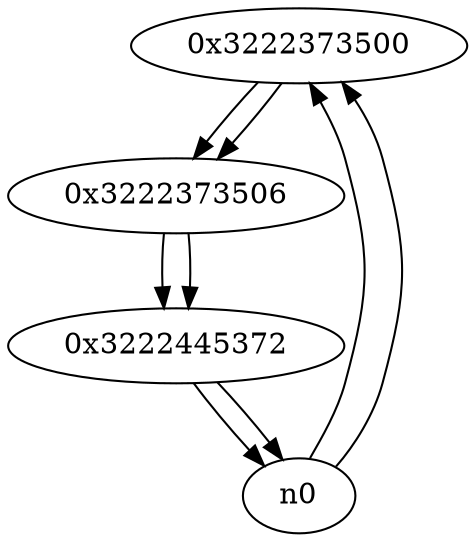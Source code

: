 digraph G{
/* nodes */
  n1 [label="0x3222373500"]
  n2 [label="0x3222373506"]
  n3 [label="0x3222445372"]
/* edges */
n1 -> n2;
n0 -> n1;
n0 -> n1;
n2 -> n3;
n1 -> n2;
n3 -> n0;
n3 -> n0;
n2 -> n3;
}
